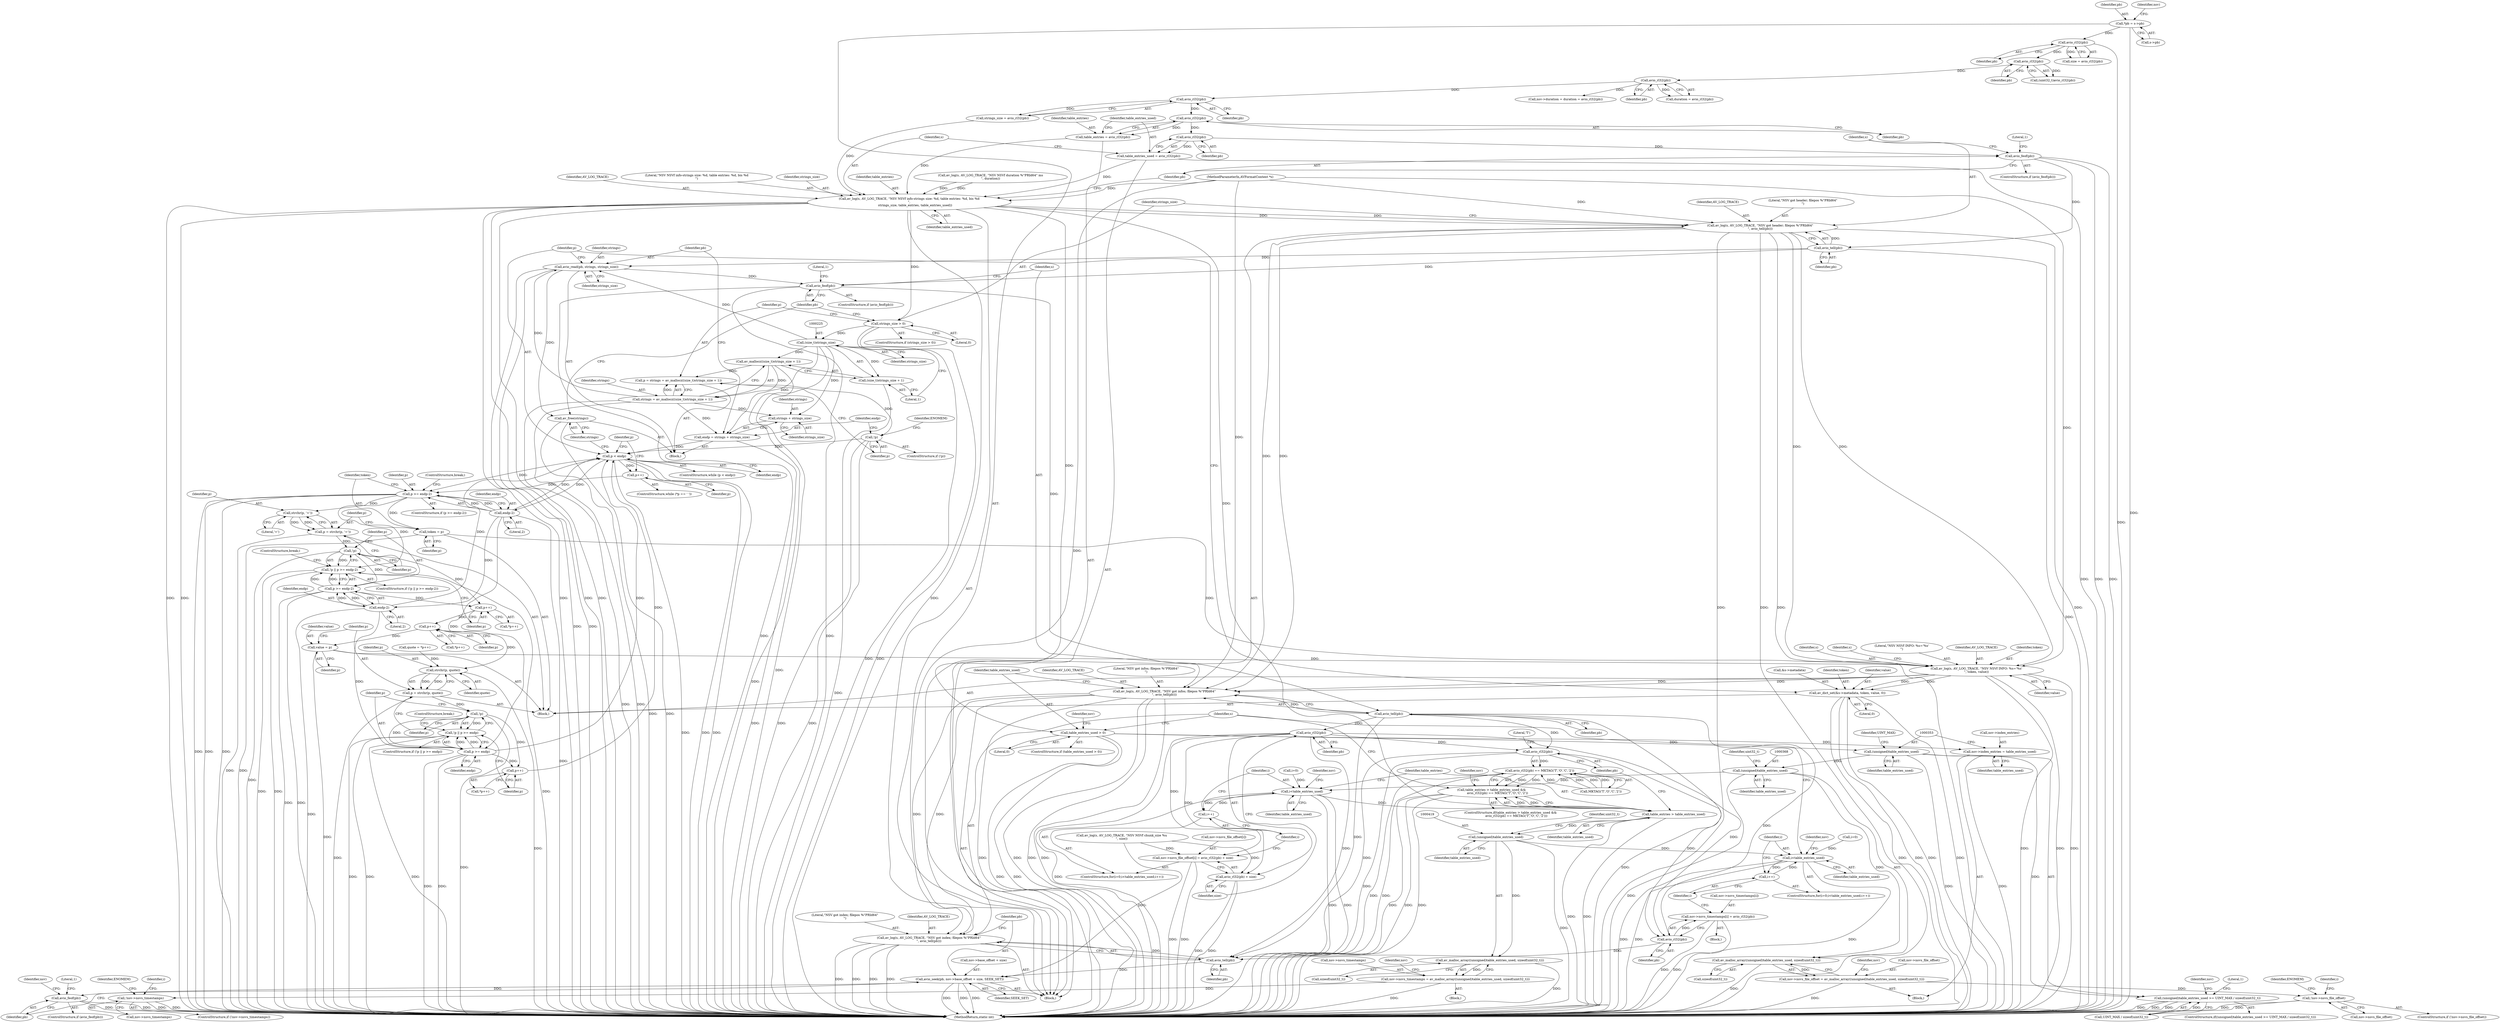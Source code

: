 digraph "1_FFmpeg_c24bcb553650b91e9eff15ef6e54ca73de2453b7@pointer" {
"1000182" [label="(Call,avio_rl32(pb))"];
"1000178" [label="(Call,avio_rl32(pb))"];
"1000169" [label="(Call,avio_rl32(pb))"];
"1000151" [label="(Call,avio_rl32(pb))"];
"1000133" [label="(Call,avio_rl32(pb))"];
"1000115" [label="(Call,*pb = s->pb)"];
"1000180" [label="(Call,table_entries = avio_rl32(pb))"];
"1000188" [label="(Call,av_log(s, AV_LOG_TRACE, \"NSV NSVf info-strings size: %d, table entries: %d, bis %d\n\",\n            strings_size, table_entries, table_entries_used))"];
"1000201" [label="(Call,av_log(s, AV_LOG_TRACE, \"NSV got header; filepos %\"PRId64\"\n\", avio_tell(pb)))"];
"1000311" [label="(Call,av_log(s, AV_LOG_TRACE, \"NSV NSVf INFO: %s='%s'\n\", token, value))"];
"1000317" [label="(Call,av_dict_set(&s->metadata, token, value, 0))"];
"1000333" [label="(Call,av_log(s, AV_LOG_TRACE, \"NSV got infos; filepos %\"PRId64\"\n\", avio_tell(pb)))"];
"1000449" [label="(Call,av_log(s, AV_LOG_TRACE, \"NSV got index; filepos %\"PRId64\"\n\", avio_tell(pb)))"];
"1000208" [label="(Call,strings_size > 0)"];
"1000224" [label="(Call,(size_t)strings_size)"];
"1000222" [label="(Call,av_mallocz((size_t)strings_size + 1))"];
"1000218" [label="(Call,p = strings = av_mallocz((size_t)strings_size + 1))"];
"1000229" [label="(Call,!p)"];
"1000244" [label="(Call,p < endp)"];
"1000253" [label="(Call,p++)"];
"1000256" [label="(Call,p >= endp-2)"];
"1000262" [label="(Call,token = p)"];
"1000267" [label="(Call,strchr(p, '='))"];
"1000265" [label="(Call,p = strchr(p, '='))"];
"1000272" [label="(Call,!p)"];
"1000271" [label="(Call,!p || p >= endp-2)"];
"1000274" [label="(Call,p >= endp-2)"];
"1000282" [label="(Call,p++)"];
"1000288" [label="(Call,p++)"];
"1000290" [label="(Call,value = p)"];
"1000295" [label="(Call,strchr(p, quote))"];
"1000293" [label="(Call,p = strchr(p, quote))"];
"1000300" [label="(Call,!p)"];
"1000299" [label="(Call,!p || p >= endp)"];
"1000302" [label="(Call,p >= endp)"];
"1000308" [label="(Call,p++)"];
"1000258" [label="(Call,endp-2)"];
"1000276" [label="(Call,endp-2)"];
"1000220" [label="(Call,strings = av_mallocz((size_t)strings_size + 1))"];
"1000234" [label="(Call,endp = strings + strings_size)"];
"1000236" [label="(Call,strings + strings_size)"];
"1000239" [label="(Call,avio_read(pb, strings, strings_size))"];
"1000325" [label="(Call,av_free(strings))"];
"1000328" [label="(Call,avio_feof(pb))"];
"1000337" [label="(Call,avio_tell(pb))"];
"1000396" [label="(Call,avio_rl32(pb))"];
"1000389" [label="(Call,nsv->nsvs_file_offset[i] = avio_rl32(pb) + size)"];
"1000395" [label="(Call,avio_rl32(pb) + size)"];
"1000405" [label="(Call,avio_rl32(pb))"];
"1000404" [label="(Call,avio_rl32(pb) == MKTAG('T','O','C','2'))"];
"1000400" [label="(Call,table_entries > table_entries_used &&\n            avio_rl32(pb) == MKTAG('T','O','C','2'))"];
"1000447" [label="(Call,avio_rl32(pb))"];
"1000441" [label="(Call,nsv->nsvs_timestamps[i] = avio_rl32(pb))"];
"1000453" [label="(Call,avio_tell(pb))"];
"1000455" [label="(Call,avio_seek(pb, nsv->base_offset + size, SEEK_SET))"];
"1000464" [label="(Call,avio_feof(pb))"];
"1000223" [label="(Call,(size_t)strings_size + 1)"];
"1000340" [label="(Call,table_entries_used > 0)"];
"1000345" [label="(Call,nsv->index_entries = table_entries_used)"];
"1000352" [label="(Call,(unsigned)table_entries_used)"];
"1000351" [label="(Call,(unsigned)table_entries_used >= UINT_MAX / sizeof(uint32_t))"];
"1000367" [label="(Call,(unsigned)table_entries_used)"];
"1000366" [label="(Call,av_malloc_array((unsigned)table_entries_used, sizeof(uint32_t)))"];
"1000362" [label="(Call,nsv->nsvs_file_offset = av_malloc_array((unsigned)table_entries_used, sizeof(uint32_t)))"];
"1000373" [label="(Call,!nsv->nsvs_file_offset)"];
"1000384" [label="(Call,i<table_entries_used)"];
"1000387" [label="(Call,i++)"];
"1000401" [label="(Call,table_entries > table_entries_used)"];
"1000418" [label="(Call,(unsigned)table_entries_used)"];
"1000417" [label="(Call,av_malloc_array((unsigned)table_entries_used, sizeof(uint32_t)))"];
"1000413" [label="(Call,nsv->nsvs_timestamps = av_malloc_array((unsigned)table_entries_used, sizeof(uint32_t)))"];
"1000424" [label="(Call,!nsv->nsvs_timestamps)"];
"1000435" [label="(Call,i<table_entries_used)"];
"1000438" [label="(Call,i++)"];
"1000186" [label="(Call,avio_rl32(pb))"];
"1000184" [label="(Call,table_entries_used = avio_rl32(pb))"];
"1000196" [label="(Call,avio_feof(pb))"];
"1000205" [label="(Call,avio_tell(pb))"];
"1000241" [label="(Identifier,strings)"];
"1000243" [label="(ControlStructure,while (p < endp))"];
"1000254" [label="(Identifier,p)"];
"1000269" [label="(Literal,'=')"];
"1000229" [label="(Call,!p)"];
"1000355" [label="(Call,UINT_MAX / sizeof(uint32_t))"];
"1000435" [label="(Call,i<table_entries_used)"];
"1000170" [label="(Identifier,pb)"];
"1000200" [label="(Literal,1)"];
"1000222" [label="(Call,av_mallocz((size_t)strings_size + 1))"];
"1000452" [label="(Literal,\"NSV got index; filepos %\"PRId64\"\n\")"];
"1000332" [label="(Literal,1)"];
"1000152" [label="(Identifier,pb)"];
"1000314" [label="(Literal,\"NSV NSVf INFO: %s='%s'\n\")"];
"1000322" [label="(Identifier,token)"];
"1000256" [label="(Call,p >= endp-2)"];
"1000347" [label="(Identifier,nsv)"];
"1000432" [label="(Call,i=0)"];
"1000266" [label="(Identifier,p)"];
"1000207" [label="(ControlStructure,if (strings_size > 0))"];
"1000262" [label="(Call,token = p)"];
"1000442" [label="(Call,nsv->nsvs_timestamps[i])"];
"1000133" [label="(Call,avio_rl32(pb))"];
"1000404" [label="(Call,avio_rl32(pb) == MKTAG('T','O','C','2'))"];
"1000283" [label="(Identifier,p)"];
"1000433" [label="(Identifier,i)"];
"1000210" [label="(Literal,0)"];
"1000171" [label="(Call,av_log(s, AV_LOG_TRACE, \"NSV NSVf duration %\"PRId64\" ms\n\", duration))"];
"1000463" [label="(ControlStructure,if (avio_feof(pb)))"];
"1000178" [label="(Call,avio_rl32(pb))"];
"1000278" [label="(Literal,2)"];
"1000413" [label="(Call,nsv->nsvs_timestamps = av_malloc_array((unsigned)table_entries_used, sizeof(uint32_t)))"];
"1000246" [label="(Identifier,endp)"];
"1000289" [label="(Identifier,p)"];
"1000149" [label="(Call,(uint32_t)avio_rl32(pb))"];
"1000188" [label="(Call,av_log(s, AV_LOG_TRACE, \"NSV NSVf info-strings size: %d, table entries: %d, bis %d\n\",\n            strings_size, table_entries, table_entries_used))"];
"1000455" [label="(Call,avio_seek(pb, nsv->base_offset + size, SEEK_SET))"];
"1000370" [label="(Call,sizeof(uint32_t))"];
"1000305" [label="(ControlStructure,break;)"];
"1000134" [label="(Identifier,pb)"];
"1000228" [label="(ControlStructure,if (!p))"];
"1000337" [label="(Call,avio_tell(pb))"];
"1000309" [label="(Identifier,p)"];
"1000234" [label="(Call,endp = strings + strings_size)"];
"1000259" [label="(Identifier,endp)"];
"1000422" [label="(Identifier,uint32_t)"];
"1000317" [label="(Call,av_dict_set(&s->metadata, token, value, 0))"];
"1000356" [label="(Identifier,UINT_MAX)"];
"1000333" [label="(Call,av_log(s, AV_LOG_TRACE, \"NSV got infos; filepos %\"PRId64\"\n\", avio_tell(pb)))"];
"1000257" [label="(Identifier,p)"];
"1000371" [label="(Identifier,uint32_t)"];
"1000424" [label="(Call,!nsv->nsvs_timestamps)"];
"1000271" [label="(Call,!p || p >= endp-2)"];
"1000316" [label="(Identifier,value)"];
"1000311" [label="(Call,av_log(s, AV_LOG_TRACE, \"NSV NSVf INFO: %s='%s'\n\", token, value))"];
"1000381" [label="(Call,i=0)"];
"1000343" [label="(Block,)"];
"1000292" [label="(Identifier,p)"];
"1000219" [label="(Identifier,p)"];
"1000275" [label="(Identifier,p)"];
"1000328" [label="(Call,avio_feof(pb))"];
"1000176" [label="(Call,strings_size = avio_rl32(pb))"];
"1000323" [label="(Identifier,value)"];
"1000242" [label="(Identifier,strings_size)"];
"1000230" [label="(Identifier,p)"];
"1000465" [label="(Identifier,pb)"];
"1000450" [label="(Identifier,s)"];
"1000195" [label="(ControlStructure,if (avio_feof(pb)))"];
"1000116" [label="(Identifier,pb)"];
"1000245" [label="(Identifier,p)"];
"1000403" [label="(Identifier,table_entries_used)"];
"1000179" [label="(Identifier,pb)"];
"1000227" [label="(Literal,1)"];
"1000329" [label="(Identifier,pb)"];
"1000180" [label="(Call,table_entries = avio_rl32(pb))"];
"1000303" [label="(Identifier,p)"];
"1000325" [label="(Call,av_free(strings))"];
"1000128" [label="(Identifier,nsv)"];
"1000107" [label="(Block,)"];
"1000205" [label="(Call,avio_tell(pb))"];
"1000451" [label="(Identifier,AV_LOG_TRACE)"];
"1000398" [label="(Identifier,size)"];
"1000407" [label="(Call,MKTAG('T','O','C','2'))"];
"1000313" [label="(Identifier,AV_LOG_TRACE)"];
"1000203" [label="(Identifier,AV_LOG_TRACE)"];
"1000335" [label="(Identifier,AV_LOG_TRACE)"];
"1000226" [label="(Identifier,strings_size)"];
"1000287" [label="(Call,*p++)"];
"1000352" [label="(Call,(unsigned)table_entries_used)"];
"1000244" [label="(Call,p < endp)"];
"1000131" [label="(Call,size = avio_rl32(pb))"];
"1000476" [label="(MethodReturn,static int)"];
"1000264" [label="(Identifier,p)"];
"1000190" [label="(Identifier,AV_LOG_TRACE)"];
"1000440" [label="(Block,)"];
"1000462" [label="(Identifier,SEEK_SET)"];
"1000334" [label="(Identifier,s)"];
"1000261" [label="(ControlStructure,break;)"];
"1000406" [label="(Identifier,pb)"];
"1000202" [label="(Identifier,s)"];
"1000304" [label="(Identifier,endp)"];
"1000302" [label="(Call,p >= endp)"];
"1000438" [label="(Call,i++)"];
"1000308" [label="(Call,p++)"];
"1000430" [label="(Identifier,ENOMEM)"];
"1000285" [label="(Call,quote = *p++)"];
"1000247" [label="(Block,)"];
"1000184" [label="(Call,table_entries_used = avio_rl32(pb))"];
"1000291" [label="(Identifier,value)"];
"1000238" [label="(Identifier,strings_size)"];
"1000367" [label="(Call,(unsigned)table_entries_used)"];
"1000277" [label="(Identifier,endp)"];
"1000117" [label="(Call,s->pb)"];
"1000268" [label="(Identifier,p)"];
"1000191" [label="(Literal,\"NSV NSVf info-strings size: %d, table entries: %d, bis %d\n\")"];
"1000106" [label="(MethodParameterIn,AVFormatContext *s)"];
"1000301" [label="(Identifier,p)"];
"1000389" [label="(Call,nsv->nsvs_file_offset[i] = avio_rl32(pb) + size)"];
"1000260" [label="(Literal,2)"];
"1000273" [label="(Identifier,p)"];
"1000397" [label="(Identifier,pb)"];
"1000441" [label="(Call,nsv->nsvs_timestamps[i] = avio_rl32(pb))"];
"1000345" [label="(Call,nsv->index_entries = table_entries_used)"];
"1000288" [label="(Call,p++)"];
"1000392" [label="(Identifier,nsv)"];
"1000380" [label="(ControlStructure,for(i=0;i<table_entries_used;i++))"];
"1000183" [label="(Identifier,pb)"];
"1000395" [label="(Call,avio_rl32(pb) + size)"];
"1000251" [label="(Identifier,p)"];
"1000307" [label="(Call,*p++)"];
"1000318" [label="(Call,&s->metadata)"];
"1000414" [label="(Call,nsv->nsvs_timestamps)"];
"1000324" [label="(Literal,0)"];
"1000270" [label="(ControlStructure,if (!p || p >= endp-2))"];
"1000233" [label="(Identifier,ENOMEM)"];
"1000192" [label="(Identifier,strings_size)"];
"1000375" [label="(Identifier,nsv)"];
"1000457" [label="(Call,nsv->base_offset + size)"];
"1000363" [label="(Call,nsv->nsvs_file_offset)"];
"1000444" [label="(Identifier,nsv)"];
"1000456" [label="(Identifier,pb)"];
"1000385" [label="(Identifier,i)"];
"1000426" [label="(Identifier,nsv)"];
"1000208" [label="(Call,strings_size > 0)"];
"1000364" [label="(Identifier,nsv)"];
"1000418" [label="(Call,(unsigned)table_entries_used)"];
"1000186" [label="(Call,avio_rl32(pb))"];
"1000315" [label="(Identifier,token)"];
"1000193" [label="(Identifier,table_entries)"];
"1000400" [label="(Call,table_entries > table_entries_used &&\n            avio_rl32(pb) == MKTAG('T','O','C','2'))"];
"1000362" [label="(Call,nsv->nsvs_file_offset = av_malloc_array((unsigned)table_entries_used, sizeof(uint32_t)))"];
"1000379" [label="(Identifier,ENOMEM)"];
"1000366" [label="(Call,av_malloc_array((unsigned)table_entries_used, sizeof(uint32_t)))"];
"1000326" [label="(Identifier,strings)"];
"1000267" [label="(Call,strchr(p, '='))"];
"1000453" [label="(Call,avio_tell(pb))"];
"1000454" [label="(Identifier,pb)"];
"1000339" [label="(ControlStructure,if (table_entries_used > 0))"];
"1000167" [label="(Call,duration = avio_rl32(pb))"];
"1000153" [label="(Call,av_log(s, AV_LOG_TRACE, \"NSV NSVf chunk_size %u\n\", size))"];
"1000295" [label="(Call,strchr(p, quote))"];
"1000185" [label="(Identifier,table_entries_used)"];
"1000351" [label="(Call,(unsigned)table_entries_used >= UINT_MAX / sizeof(uint32_t))"];
"1000265" [label="(Call,p = strchr(p, '='))"];
"1000417" [label="(Call,av_malloc_array((unsigned)table_entries_used, sizeof(uint32_t)))"];
"1000412" [label="(Block,)"];
"1000420" [label="(Identifier,table_entries_used)"];
"1000423" [label="(ControlStructure,if (!nsv->nsvs_timestamps))"];
"1000341" [label="(Identifier,table_entries_used)"];
"1000204" [label="(Literal,\"NSV got header; filepos %\"PRId64\"\n\")"];
"1000220" [label="(Call,strings = av_mallocz((size_t)strings_size + 1))"];
"1000350" [label="(ControlStructure,if((unsigned)table_entries_used >= UINT_MAX / sizeof(uint32_t)))"];
"1000201" [label="(Call,av_log(s, AV_LOG_TRACE, \"NSV got header; filepos %\"PRId64\"\n\", avio_tell(pb)))"];
"1000384" [label="(Call,i<table_entries_used)"];
"1000239" [label="(Call,avio_read(pb, strings, strings_size))"];
"1000431" [label="(ControlStructure,for(i=0;i<table_entries_used;i++))"];
"1000382" [label="(Identifier,i)"];
"1000189" [label="(Identifier,s)"];
"1000399" [label="(ControlStructure,if(table_entries > table_entries_used &&\n            avio_rl32(pb) == MKTAG('T','O','C','2')))"];
"1000390" [label="(Call,nsv->nsvs_file_offset[i])"];
"1000297" [label="(Identifier,quote)"];
"1000182" [label="(Call,avio_rl32(pb))"];
"1000272" [label="(Call,!p)"];
"1000298" [label="(ControlStructure,if (!p || p >= endp))"];
"1000258" [label="(Call,endp-2)"];
"1000290" [label="(Call,value = p)"];
"1000349" [label="(Identifier,table_entries_used)"];
"1000300" [label="(Call,!p)"];
"1000346" [label="(Call,nsv->index_entries)"];
"1000197" [label="(Identifier,pb)"];
"1000281" [label="(Call,*p++)"];
"1000276" [label="(Call,endp-2)"];
"1000401" [label="(Call,table_entries > table_entries_used)"];
"1000299" [label="(Call,!p || p >= endp)"];
"1000223" [label="(Call,(size_t)strings_size + 1)"];
"1000373" [label="(Call,!nsv->nsvs_file_offset)"];
"1000237" [label="(Identifier,strings)"];
"1000169" [label="(Call,avio_rl32(pb))"];
"1000296" [label="(Identifier,p)"];
"1000235" [label="(Identifier,endp)"];
"1000436" [label="(Identifier,i)"];
"1000263" [label="(Identifier,token)"];
"1000388" [label="(Identifier,i)"];
"1000194" [label="(Identifier,table_entries_used)"];
"1000274" [label="(Call,p >= endp-2)"];
"1000218" [label="(Call,p = strings = av_mallocz((size_t)strings_size + 1))"];
"1000415" [label="(Identifier,nsv)"];
"1000293" [label="(Call,p = strchr(p, quote))"];
"1000437" [label="(Identifier,table_entries_used)"];
"1000448" [label="(Identifier,pb)"];
"1000327" [label="(ControlStructure,if (avio_feof(pb)))"];
"1000206" [label="(Identifier,pb)"];
"1000187" [label="(Identifier,pb)"];
"1000387" [label="(Call,i++)"];
"1000248" [label="(ControlStructure,while (*p == ' '))"];
"1000336" [label="(Literal,\"NSV got infos; filepos %\"PRId64\"\n\")"];
"1000464" [label="(Call,avio_feof(pb))"];
"1000471" [label="(Identifier,nsv)"];
"1000386" [label="(Identifier,table_entries_used)"];
"1000361" [label="(Literal,1)"];
"1000279" [label="(ControlStructure,break;)"];
"1000408" [label="(Literal,'T')"];
"1000224" [label="(Call,(size_t)strings_size)"];
"1000221" [label="(Identifier,strings)"];
"1000294" [label="(Identifier,p)"];
"1000209" [label="(Identifier,strings_size)"];
"1000338" [label="(Identifier,pb)"];
"1000447" [label="(Call,avio_rl32(pb))"];
"1000151" [label="(Call,avio_rl32(pb))"];
"1000468" [label="(Literal,1)"];
"1000342" [label="(Literal,0)"];
"1000181" [label="(Identifier,table_entries)"];
"1000354" [label="(Identifier,table_entries_used)"];
"1000369" [label="(Identifier,table_entries_used)"];
"1000425" [label="(Call,nsv->nsvs_timestamps)"];
"1000253" [label="(Call,p++)"];
"1000372" [label="(ControlStructure,if (!nsv->nsvs_file_offset))"];
"1000374" [label="(Call,nsv->nsvs_file_offset)"];
"1000236" [label="(Call,strings + strings_size)"];
"1000115" [label="(Call,*pb = s->pb)"];
"1000240" [label="(Identifier,pb)"];
"1000396" [label="(Call,avio_rl32(pb))"];
"1000312" [label="(Identifier,s)"];
"1000449" [label="(Call,av_log(s, AV_LOG_TRACE, \"NSV got index; filepos %\"PRId64\"\n\", avio_tell(pb)))"];
"1000340" [label="(Call,table_entries_used > 0)"];
"1000402" [label="(Identifier,table_entries)"];
"1000282" [label="(Call,p++)"];
"1000439" [label="(Identifier,i)"];
"1000196" [label="(Call,avio_feof(pb))"];
"1000421" [label="(Call,sizeof(uint32_t))"];
"1000405" [label="(Call,avio_rl32(pb))"];
"1000320" [label="(Identifier,s)"];
"1000255" [label="(ControlStructure,if (p >= endp-2))"];
"1000211" [label="(Block,)"];
"1000163" [label="(Call,nsv->duration = duration = avio_rl32(pb))"];
"1000182" -> "1000180"  [label="AST: "];
"1000182" -> "1000183"  [label="CFG: "];
"1000183" -> "1000182"  [label="AST: "];
"1000180" -> "1000182"  [label="CFG: "];
"1000182" -> "1000180"  [label="DDG: "];
"1000178" -> "1000182"  [label="DDG: "];
"1000182" -> "1000186"  [label="DDG: "];
"1000178" -> "1000176"  [label="AST: "];
"1000178" -> "1000179"  [label="CFG: "];
"1000179" -> "1000178"  [label="AST: "];
"1000176" -> "1000178"  [label="CFG: "];
"1000178" -> "1000176"  [label="DDG: "];
"1000169" -> "1000178"  [label="DDG: "];
"1000169" -> "1000167"  [label="AST: "];
"1000169" -> "1000170"  [label="CFG: "];
"1000170" -> "1000169"  [label="AST: "];
"1000167" -> "1000169"  [label="CFG: "];
"1000169" -> "1000163"  [label="DDG: "];
"1000169" -> "1000167"  [label="DDG: "];
"1000151" -> "1000169"  [label="DDG: "];
"1000151" -> "1000149"  [label="AST: "];
"1000151" -> "1000152"  [label="CFG: "];
"1000152" -> "1000151"  [label="AST: "];
"1000149" -> "1000151"  [label="CFG: "];
"1000151" -> "1000149"  [label="DDG: "];
"1000133" -> "1000151"  [label="DDG: "];
"1000133" -> "1000131"  [label="AST: "];
"1000133" -> "1000134"  [label="CFG: "];
"1000134" -> "1000133"  [label="AST: "];
"1000131" -> "1000133"  [label="CFG: "];
"1000133" -> "1000476"  [label="DDG: "];
"1000133" -> "1000131"  [label="DDG: "];
"1000115" -> "1000133"  [label="DDG: "];
"1000115" -> "1000107"  [label="AST: "];
"1000115" -> "1000117"  [label="CFG: "];
"1000116" -> "1000115"  [label="AST: "];
"1000117" -> "1000115"  [label="AST: "];
"1000128" -> "1000115"  [label="CFG: "];
"1000115" -> "1000476"  [label="DDG: "];
"1000180" -> "1000107"  [label="AST: "];
"1000181" -> "1000180"  [label="AST: "];
"1000185" -> "1000180"  [label="CFG: "];
"1000180" -> "1000188"  [label="DDG: "];
"1000188" -> "1000107"  [label="AST: "];
"1000188" -> "1000194"  [label="CFG: "];
"1000189" -> "1000188"  [label="AST: "];
"1000190" -> "1000188"  [label="AST: "];
"1000191" -> "1000188"  [label="AST: "];
"1000192" -> "1000188"  [label="AST: "];
"1000193" -> "1000188"  [label="AST: "];
"1000194" -> "1000188"  [label="AST: "];
"1000197" -> "1000188"  [label="CFG: "];
"1000188" -> "1000476"  [label="DDG: "];
"1000188" -> "1000476"  [label="DDG: "];
"1000188" -> "1000476"  [label="DDG: "];
"1000188" -> "1000476"  [label="DDG: "];
"1000188" -> "1000476"  [label="DDG: "];
"1000188" -> "1000476"  [label="DDG: "];
"1000171" -> "1000188"  [label="DDG: "];
"1000171" -> "1000188"  [label="DDG: "];
"1000106" -> "1000188"  [label="DDG: "];
"1000176" -> "1000188"  [label="DDG: "];
"1000184" -> "1000188"  [label="DDG: "];
"1000188" -> "1000201"  [label="DDG: "];
"1000188" -> "1000201"  [label="DDG: "];
"1000188" -> "1000208"  [label="DDG: "];
"1000188" -> "1000340"  [label="DDG: "];
"1000188" -> "1000401"  [label="DDG: "];
"1000201" -> "1000107"  [label="AST: "];
"1000201" -> "1000205"  [label="CFG: "];
"1000202" -> "1000201"  [label="AST: "];
"1000203" -> "1000201"  [label="AST: "];
"1000204" -> "1000201"  [label="AST: "];
"1000205" -> "1000201"  [label="AST: "];
"1000209" -> "1000201"  [label="CFG: "];
"1000201" -> "1000476"  [label="DDG: "];
"1000201" -> "1000476"  [label="DDG: "];
"1000201" -> "1000476"  [label="DDG: "];
"1000201" -> "1000476"  [label="DDG: "];
"1000106" -> "1000201"  [label="DDG: "];
"1000205" -> "1000201"  [label="DDG: "];
"1000201" -> "1000311"  [label="DDG: "];
"1000201" -> "1000311"  [label="DDG: "];
"1000201" -> "1000333"  [label="DDG: "];
"1000201" -> "1000333"  [label="DDG: "];
"1000311" -> "1000247"  [label="AST: "];
"1000311" -> "1000316"  [label="CFG: "];
"1000312" -> "1000311"  [label="AST: "];
"1000313" -> "1000311"  [label="AST: "];
"1000314" -> "1000311"  [label="AST: "];
"1000315" -> "1000311"  [label="AST: "];
"1000316" -> "1000311"  [label="AST: "];
"1000320" -> "1000311"  [label="CFG: "];
"1000311" -> "1000476"  [label="DDG: "];
"1000311" -> "1000476"  [label="DDG: "];
"1000311" -> "1000476"  [label="DDG: "];
"1000106" -> "1000311"  [label="DDG: "];
"1000262" -> "1000311"  [label="DDG: "];
"1000290" -> "1000311"  [label="DDG: "];
"1000311" -> "1000317"  [label="DDG: "];
"1000311" -> "1000317"  [label="DDG: "];
"1000311" -> "1000333"  [label="DDG: "];
"1000311" -> "1000333"  [label="DDG: "];
"1000317" -> "1000247"  [label="AST: "];
"1000317" -> "1000324"  [label="CFG: "];
"1000318" -> "1000317"  [label="AST: "];
"1000322" -> "1000317"  [label="AST: "];
"1000323" -> "1000317"  [label="AST: "];
"1000324" -> "1000317"  [label="AST: "];
"1000245" -> "1000317"  [label="CFG: "];
"1000317" -> "1000476"  [label="DDG: "];
"1000317" -> "1000476"  [label="DDG: "];
"1000317" -> "1000476"  [label="DDG: "];
"1000317" -> "1000476"  [label="DDG: "];
"1000333" -> "1000107"  [label="AST: "];
"1000333" -> "1000337"  [label="CFG: "];
"1000334" -> "1000333"  [label="AST: "];
"1000335" -> "1000333"  [label="AST: "];
"1000336" -> "1000333"  [label="AST: "];
"1000337" -> "1000333"  [label="AST: "];
"1000341" -> "1000333"  [label="CFG: "];
"1000333" -> "1000476"  [label="DDG: "];
"1000333" -> "1000476"  [label="DDG: "];
"1000333" -> "1000476"  [label="DDG: "];
"1000333" -> "1000476"  [label="DDG: "];
"1000106" -> "1000333"  [label="DDG: "];
"1000337" -> "1000333"  [label="DDG: "];
"1000333" -> "1000449"  [label="DDG: "];
"1000333" -> "1000449"  [label="DDG: "];
"1000449" -> "1000107"  [label="AST: "];
"1000449" -> "1000453"  [label="CFG: "];
"1000450" -> "1000449"  [label="AST: "];
"1000451" -> "1000449"  [label="AST: "];
"1000452" -> "1000449"  [label="AST: "];
"1000453" -> "1000449"  [label="AST: "];
"1000456" -> "1000449"  [label="CFG: "];
"1000449" -> "1000476"  [label="DDG: "];
"1000449" -> "1000476"  [label="DDG: "];
"1000449" -> "1000476"  [label="DDG: "];
"1000449" -> "1000476"  [label="DDG: "];
"1000106" -> "1000449"  [label="DDG: "];
"1000453" -> "1000449"  [label="DDG: "];
"1000208" -> "1000207"  [label="AST: "];
"1000208" -> "1000210"  [label="CFG: "];
"1000209" -> "1000208"  [label="AST: "];
"1000210" -> "1000208"  [label="AST: "];
"1000219" -> "1000208"  [label="CFG: "];
"1000329" -> "1000208"  [label="CFG: "];
"1000208" -> "1000476"  [label="DDG: "];
"1000208" -> "1000476"  [label="DDG: "];
"1000208" -> "1000224"  [label="DDG: "];
"1000224" -> "1000223"  [label="AST: "];
"1000224" -> "1000226"  [label="CFG: "];
"1000225" -> "1000224"  [label="AST: "];
"1000226" -> "1000224"  [label="AST: "];
"1000227" -> "1000224"  [label="CFG: "];
"1000224" -> "1000476"  [label="DDG: "];
"1000224" -> "1000222"  [label="DDG: "];
"1000224" -> "1000223"  [label="DDG: "];
"1000224" -> "1000234"  [label="DDG: "];
"1000224" -> "1000236"  [label="DDG: "];
"1000224" -> "1000239"  [label="DDG: "];
"1000222" -> "1000220"  [label="AST: "];
"1000222" -> "1000223"  [label="CFG: "];
"1000223" -> "1000222"  [label="AST: "];
"1000220" -> "1000222"  [label="CFG: "];
"1000222" -> "1000476"  [label="DDG: "];
"1000222" -> "1000218"  [label="DDG: "];
"1000222" -> "1000220"  [label="DDG: "];
"1000218" -> "1000211"  [label="AST: "];
"1000218" -> "1000220"  [label="CFG: "];
"1000219" -> "1000218"  [label="AST: "];
"1000220" -> "1000218"  [label="AST: "];
"1000230" -> "1000218"  [label="CFG: "];
"1000220" -> "1000218"  [label="DDG: "];
"1000218" -> "1000229"  [label="DDG: "];
"1000229" -> "1000228"  [label="AST: "];
"1000229" -> "1000230"  [label="CFG: "];
"1000230" -> "1000229"  [label="AST: "];
"1000233" -> "1000229"  [label="CFG: "];
"1000235" -> "1000229"  [label="CFG: "];
"1000229" -> "1000476"  [label="DDG: "];
"1000229" -> "1000476"  [label="DDG: "];
"1000229" -> "1000244"  [label="DDG: "];
"1000244" -> "1000243"  [label="AST: "];
"1000244" -> "1000246"  [label="CFG: "];
"1000245" -> "1000244"  [label="AST: "];
"1000246" -> "1000244"  [label="AST: "];
"1000251" -> "1000244"  [label="CFG: "];
"1000326" -> "1000244"  [label="CFG: "];
"1000244" -> "1000476"  [label="DDG: "];
"1000244" -> "1000476"  [label="DDG: "];
"1000244" -> "1000476"  [label="DDG: "];
"1000308" -> "1000244"  [label="DDG: "];
"1000258" -> "1000244"  [label="DDG: "];
"1000276" -> "1000244"  [label="DDG: "];
"1000234" -> "1000244"  [label="DDG: "];
"1000302" -> "1000244"  [label="DDG: "];
"1000244" -> "1000253"  [label="DDG: "];
"1000244" -> "1000256"  [label="DDG: "];
"1000244" -> "1000258"  [label="DDG: "];
"1000253" -> "1000248"  [label="AST: "];
"1000253" -> "1000254"  [label="CFG: "];
"1000254" -> "1000253"  [label="AST: "];
"1000251" -> "1000253"  [label="CFG: "];
"1000253" -> "1000256"  [label="DDG: "];
"1000256" -> "1000255"  [label="AST: "];
"1000256" -> "1000258"  [label="CFG: "];
"1000257" -> "1000256"  [label="AST: "];
"1000258" -> "1000256"  [label="AST: "];
"1000261" -> "1000256"  [label="CFG: "];
"1000263" -> "1000256"  [label="CFG: "];
"1000256" -> "1000476"  [label="DDG: "];
"1000256" -> "1000476"  [label="DDG: "];
"1000256" -> "1000476"  [label="DDG: "];
"1000258" -> "1000256"  [label="DDG: "];
"1000258" -> "1000256"  [label="DDG: "];
"1000256" -> "1000262"  [label="DDG: "];
"1000256" -> "1000267"  [label="DDG: "];
"1000256" -> "1000271"  [label="DDG: "];
"1000262" -> "1000247"  [label="AST: "];
"1000262" -> "1000264"  [label="CFG: "];
"1000263" -> "1000262"  [label="AST: "];
"1000264" -> "1000262"  [label="AST: "];
"1000266" -> "1000262"  [label="CFG: "];
"1000262" -> "1000476"  [label="DDG: "];
"1000267" -> "1000265"  [label="AST: "];
"1000267" -> "1000269"  [label="CFG: "];
"1000268" -> "1000267"  [label="AST: "];
"1000269" -> "1000267"  [label="AST: "];
"1000265" -> "1000267"  [label="CFG: "];
"1000267" -> "1000265"  [label="DDG: "];
"1000267" -> "1000265"  [label="DDG: "];
"1000265" -> "1000247"  [label="AST: "];
"1000266" -> "1000265"  [label="AST: "];
"1000273" -> "1000265"  [label="CFG: "];
"1000265" -> "1000476"  [label="DDG: "];
"1000265" -> "1000272"  [label="DDG: "];
"1000272" -> "1000271"  [label="AST: "];
"1000272" -> "1000273"  [label="CFG: "];
"1000273" -> "1000272"  [label="AST: "];
"1000275" -> "1000272"  [label="CFG: "];
"1000271" -> "1000272"  [label="CFG: "];
"1000272" -> "1000476"  [label="DDG: "];
"1000272" -> "1000271"  [label="DDG: "];
"1000272" -> "1000274"  [label="DDG: "];
"1000272" -> "1000282"  [label="DDG: "];
"1000271" -> "1000270"  [label="AST: "];
"1000271" -> "1000274"  [label="CFG: "];
"1000274" -> "1000271"  [label="AST: "];
"1000279" -> "1000271"  [label="CFG: "];
"1000283" -> "1000271"  [label="CFG: "];
"1000271" -> "1000476"  [label="DDG: "];
"1000271" -> "1000476"  [label="DDG: "];
"1000271" -> "1000476"  [label="DDG: "];
"1000274" -> "1000271"  [label="DDG: "];
"1000274" -> "1000271"  [label="DDG: "];
"1000274" -> "1000276"  [label="CFG: "];
"1000275" -> "1000274"  [label="AST: "];
"1000276" -> "1000274"  [label="AST: "];
"1000274" -> "1000476"  [label="DDG: "];
"1000274" -> "1000476"  [label="DDG: "];
"1000276" -> "1000274"  [label="DDG: "];
"1000276" -> "1000274"  [label="DDG: "];
"1000274" -> "1000282"  [label="DDG: "];
"1000282" -> "1000281"  [label="AST: "];
"1000282" -> "1000283"  [label="CFG: "];
"1000283" -> "1000282"  [label="AST: "];
"1000281" -> "1000282"  [label="CFG: "];
"1000282" -> "1000288"  [label="DDG: "];
"1000288" -> "1000287"  [label="AST: "];
"1000288" -> "1000289"  [label="CFG: "];
"1000289" -> "1000288"  [label="AST: "];
"1000287" -> "1000288"  [label="CFG: "];
"1000288" -> "1000290"  [label="DDG: "];
"1000288" -> "1000295"  [label="DDG: "];
"1000290" -> "1000247"  [label="AST: "];
"1000290" -> "1000292"  [label="CFG: "];
"1000291" -> "1000290"  [label="AST: "];
"1000292" -> "1000290"  [label="AST: "];
"1000294" -> "1000290"  [label="CFG: "];
"1000290" -> "1000476"  [label="DDG: "];
"1000295" -> "1000293"  [label="AST: "];
"1000295" -> "1000297"  [label="CFG: "];
"1000296" -> "1000295"  [label="AST: "];
"1000297" -> "1000295"  [label="AST: "];
"1000293" -> "1000295"  [label="CFG: "];
"1000295" -> "1000476"  [label="DDG: "];
"1000295" -> "1000293"  [label="DDG: "];
"1000295" -> "1000293"  [label="DDG: "];
"1000285" -> "1000295"  [label="DDG: "];
"1000293" -> "1000247"  [label="AST: "];
"1000294" -> "1000293"  [label="AST: "];
"1000301" -> "1000293"  [label="CFG: "];
"1000293" -> "1000476"  [label="DDG: "];
"1000293" -> "1000300"  [label="DDG: "];
"1000300" -> "1000299"  [label="AST: "];
"1000300" -> "1000301"  [label="CFG: "];
"1000301" -> "1000300"  [label="AST: "];
"1000303" -> "1000300"  [label="CFG: "];
"1000299" -> "1000300"  [label="CFG: "];
"1000300" -> "1000476"  [label="DDG: "];
"1000300" -> "1000299"  [label="DDG: "];
"1000300" -> "1000302"  [label="DDG: "];
"1000300" -> "1000308"  [label="DDG: "];
"1000299" -> "1000298"  [label="AST: "];
"1000299" -> "1000302"  [label="CFG: "];
"1000302" -> "1000299"  [label="AST: "];
"1000305" -> "1000299"  [label="CFG: "];
"1000309" -> "1000299"  [label="CFG: "];
"1000299" -> "1000476"  [label="DDG: "];
"1000299" -> "1000476"  [label="DDG: "];
"1000299" -> "1000476"  [label="DDG: "];
"1000302" -> "1000299"  [label="DDG: "];
"1000302" -> "1000299"  [label="DDG: "];
"1000302" -> "1000304"  [label="CFG: "];
"1000303" -> "1000302"  [label="AST: "];
"1000304" -> "1000302"  [label="AST: "];
"1000302" -> "1000476"  [label="DDG: "];
"1000302" -> "1000476"  [label="DDG: "];
"1000258" -> "1000302"  [label="DDG: "];
"1000276" -> "1000302"  [label="DDG: "];
"1000302" -> "1000308"  [label="DDG: "];
"1000308" -> "1000307"  [label="AST: "];
"1000308" -> "1000309"  [label="CFG: "];
"1000309" -> "1000308"  [label="AST: "];
"1000307" -> "1000308"  [label="CFG: "];
"1000258" -> "1000260"  [label="CFG: "];
"1000259" -> "1000258"  [label="AST: "];
"1000260" -> "1000258"  [label="AST: "];
"1000258" -> "1000476"  [label="DDG: "];
"1000258" -> "1000276"  [label="DDG: "];
"1000276" -> "1000278"  [label="CFG: "];
"1000277" -> "1000276"  [label="AST: "];
"1000278" -> "1000276"  [label="AST: "];
"1000276" -> "1000476"  [label="DDG: "];
"1000221" -> "1000220"  [label="AST: "];
"1000220" -> "1000476"  [label="DDG: "];
"1000220" -> "1000476"  [label="DDG: "];
"1000220" -> "1000234"  [label="DDG: "];
"1000220" -> "1000236"  [label="DDG: "];
"1000220" -> "1000239"  [label="DDG: "];
"1000234" -> "1000211"  [label="AST: "];
"1000234" -> "1000236"  [label="CFG: "];
"1000235" -> "1000234"  [label="AST: "];
"1000236" -> "1000234"  [label="AST: "];
"1000240" -> "1000234"  [label="CFG: "];
"1000234" -> "1000476"  [label="DDG: "];
"1000236" -> "1000238"  [label="CFG: "];
"1000237" -> "1000236"  [label="AST: "];
"1000238" -> "1000236"  [label="AST: "];
"1000239" -> "1000211"  [label="AST: "];
"1000239" -> "1000242"  [label="CFG: "];
"1000240" -> "1000239"  [label="AST: "];
"1000241" -> "1000239"  [label="AST: "];
"1000242" -> "1000239"  [label="AST: "];
"1000245" -> "1000239"  [label="CFG: "];
"1000239" -> "1000476"  [label="DDG: "];
"1000239" -> "1000476"  [label="DDG: "];
"1000205" -> "1000239"  [label="DDG: "];
"1000239" -> "1000325"  [label="DDG: "];
"1000239" -> "1000328"  [label="DDG: "];
"1000325" -> "1000211"  [label="AST: "];
"1000325" -> "1000326"  [label="CFG: "];
"1000326" -> "1000325"  [label="AST: "];
"1000329" -> "1000325"  [label="CFG: "];
"1000325" -> "1000476"  [label="DDG: "];
"1000325" -> "1000476"  [label="DDG: "];
"1000328" -> "1000327"  [label="AST: "];
"1000328" -> "1000329"  [label="CFG: "];
"1000329" -> "1000328"  [label="AST: "];
"1000332" -> "1000328"  [label="CFG: "];
"1000334" -> "1000328"  [label="CFG: "];
"1000328" -> "1000476"  [label="DDG: "];
"1000328" -> "1000476"  [label="DDG: "];
"1000205" -> "1000328"  [label="DDG: "];
"1000328" -> "1000337"  [label="DDG: "];
"1000337" -> "1000338"  [label="CFG: "];
"1000338" -> "1000337"  [label="AST: "];
"1000337" -> "1000476"  [label="DDG: "];
"1000337" -> "1000396"  [label="DDG: "];
"1000337" -> "1000405"  [label="DDG: "];
"1000337" -> "1000447"  [label="DDG: "];
"1000337" -> "1000453"  [label="DDG: "];
"1000396" -> "1000395"  [label="AST: "];
"1000396" -> "1000397"  [label="CFG: "];
"1000397" -> "1000396"  [label="AST: "];
"1000398" -> "1000396"  [label="CFG: "];
"1000396" -> "1000476"  [label="DDG: "];
"1000396" -> "1000389"  [label="DDG: "];
"1000396" -> "1000395"  [label="DDG: "];
"1000396" -> "1000405"  [label="DDG: "];
"1000396" -> "1000447"  [label="DDG: "];
"1000396" -> "1000453"  [label="DDG: "];
"1000389" -> "1000380"  [label="AST: "];
"1000389" -> "1000395"  [label="CFG: "];
"1000390" -> "1000389"  [label="AST: "];
"1000395" -> "1000389"  [label="AST: "];
"1000388" -> "1000389"  [label="CFG: "];
"1000389" -> "1000476"  [label="DDG: "];
"1000389" -> "1000476"  [label="DDG: "];
"1000153" -> "1000389"  [label="DDG: "];
"1000395" -> "1000398"  [label="CFG: "];
"1000398" -> "1000395"  [label="AST: "];
"1000395" -> "1000476"  [label="DDG: "];
"1000395" -> "1000476"  [label="DDG: "];
"1000153" -> "1000395"  [label="DDG: "];
"1000405" -> "1000404"  [label="AST: "];
"1000405" -> "1000406"  [label="CFG: "];
"1000406" -> "1000405"  [label="AST: "];
"1000408" -> "1000405"  [label="CFG: "];
"1000405" -> "1000476"  [label="DDG: "];
"1000405" -> "1000404"  [label="DDG: "];
"1000405" -> "1000447"  [label="DDG: "];
"1000405" -> "1000453"  [label="DDG: "];
"1000404" -> "1000400"  [label="AST: "];
"1000404" -> "1000407"  [label="CFG: "];
"1000407" -> "1000404"  [label="AST: "];
"1000400" -> "1000404"  [label="CFG: "];
"1000404" -> "1000476"  [label="DDG: "];
"1000404" -> "1000476"  [label="DDG: "];
"1000404" -> "1000400"  [label="DDG: "];
"1000404" -> "1000400"  [label="DDG: "];
"1000407" -> "1000404"  [label="DDG: "];
"1000407" -> "1000404"  [label="DDG: "];
"1000407" -> "1000404"  [label="DDG: "];
"1000407" -> "1000404"  [label="DDG: "];
"1000400" -> "1000399"  [label="AST: "];
"1000400" -> "1000401"  [label="CFG: "];
"1000401" -> "1000400"  [label="AST: "];
"1000415" -> "1000400"  [label="CFG: "];
"1000450" -> "1000400"  [label="CFG: "];
"1000400" -> "1000476"  [label="DDG: "];
"1000400" -> "1000476"  [label="DDG: "];
"1000400" -> "1000476"  [label="DDG: "];
"1000401" -> "1000400"  [label="DDG: "];
"1000401" -> "1000400"  [label="DDG: "];
"1000447" -> "1000441"  [label="AST: "];
"1000447" -> "1000448"  [label="CFG: "];
"1000448" -> "1000447"  [label="AST: "];
"1000441" -> "1000447"  [label="CFG: "];
"1000447" -> "1000441"  [label="DDG: "];
"1000447" -> "1000453"  [label="DDG: "];
"1000441" -> "1000440"  [label="AST: "];
"1000442" -> "1000441"  [label="AST: "];
"1000439" -> "1000441"  [label="CFG: "];
"1000441" -> "1000476"  [label="DDG: "];
"1000441" -> "1000476"  [label="DDG: "];
"1000453" -> "1000454"  [label="CFG: "];
"1000454" -> "1000453"  [label="AST: "];
"1000453" -> "1000455"  [label="DDG: "];
"1000455" -> "1000107"  [label="AST: "];
"1000455" -> "1000462"  [label="CFG: "];
"1000456" -> "1000455"  [label="AST: "];
"1000457" -> "1000455"  [label="AST: "];
"1000462" -> "1000455"  [label="AST: "];
"1000465" -> "1000455"  [label="CFG: "];
"1000455" -> "1000476"  [label="DDG: "];
"1000455" -> "1000476"  [label="DDG: "];
"1000455" -> "1000476"  [label="DDG: "];
"1000153" -> "1000455"  [label="DDG: "];
"1000455" -> "1000464"  [label="DDG: "];
"1000464" -> "1000463"  [label="AST: "];
"1000464" -> "1000465"  [label="CFG: "];
"1000465" -> "1000464"  [label="AST: "];
"1000468" -> "1000464"  [label="CFG: "];
"1000471" -> "1000464"  [label="CFG: "];
"1000464" -> "1000476"  [label="DDG: "];
"1000464" -> "1000476"  [label="DDG: "];
"1000223" -> "1000227"  [label="CFG: "];
"1000227" -> "1000223"  [label="AST: "];
"1000223" -> "1000476"  [label="DDG: "];
"1000340" -> "1000339"  [label="AST: "];
"1000340" -> "1000342"  [label="CFG: "];
"1000341" -> "1000340"  [label="AST: "];
"1000342" -> "1000340"  [label="AST: "];
"1000347" -> "1000340"  [label="CFG: "];
"1000450" -> "1000340"  [label="CFG: "];
"1000340" -> "1000476"  [label="DDG: "];
"1000340" -> "1000476"  [label="DDG: "];
"1000340" -> "1000345"  [label="DDG: "];
"1000340" -> "1000352"  [label="DDG: "];
"1000345" -> "1000343"  [label="AST: "];
"1000345" -> "1000349"  [label="CFG: "];
"1000346" -> "1000345"  [label="AST: "];
"1000349" -> "1000345"  [label="AST: "];
"1000353" -> "1000345"  [label="CFG: "];
"1000345" -> "1000476"  [label="DDG: "];
"1000352" -> "1000351"  [label="AST: "];
"1000352" -> "1000354"  [label="CFG: "];
"1000353" -> "1000352"  [label="AST: "];
"1000354" -> "1000352"  [label="AST: "];
"1000356" -> "1000352"  [label="CFG: "];
"1000352" -> "1000476"  [label="DDG: "];
"1000352" -> "1000351"  [label="DDG: "];
"1000352" -> "1000367"  [label="DDG: "];
"1000351" -> "1000350"  [label="AST: "];
"1000351" -> "1000355"  [label="CFG: "];
"1000355" -> "1000351"  [label="AST: "];
"1000361" -> "1000351"  [label="CFG: "];
"1000364" -> "1000351"  [label="CFG: "];
"1000351" -> "1000476"  [label="DDG: "];
"1000351" -> "1000476"  [label="DDG: "];
"1000351" -> "1000476"  [label="DDG: "];
"1000355" -> "1000351"  [label="DDG: "];
"1000367" -> "1000366"  [label="AST: "];
"1000367" -> "1000369"  [label="CFG: "];
"1000368" -> "1000367"  [label="AST: "];
"1000369" -> "1000367"  [label="AST: "];
"1000371" -> "1000367"  [label="CFG: "];
"1000367" -> "1000476"  [label="DDG: "];
"1000367" -> "1000366"  [label="DDG: "];
"1000367" -> "1000384"  [label="DDG: "];
"1000366" -> "1000362"  [label="AST: "];
"1000366" -> "1000370"  [label="CFG: "];
"1000370" -> "1000366"  [label="AST: "];
"1000362" -> "1000366"  [label="CFG: "];
"1000366" -> "1000476"  [label="DDG: "];
"1000366" -> "1000362"  [label="DDG: "];
"1000362" -> "1000343"  [label="AST: "];
"1000363" -> "1000362"  [label="AST: "];
"1000375" -> "1000362"  [label="CFG: "];
"1000362" -> "1000476"  [label="DDG: "];
"1000362" -> "1000373"  [label="DDG: "];
"1000373" -> "1000372"  [label="AST: "];
"1000373" -> "1000374"  [label="CFG: "];
"1000374" -> "1000373"  [label="AST: "];
"1000379" -> "1000373"  [label="CFG: "];
"1000382" -> "1000373"  [label="CFG: "];
"1000373" -> "1000476"  [label="DDG: "];
"1000373" -> "1000476"  [label="DDG: "];
"1000384" -> "1000380"  [label="AST: "];
"1000384" -> "1000386"  [label="CFG: "];
"1000385" -> "1000384"  [label="AST: "];
"1000386" -> "1000384"  [label="AST: "];
"1000392" -> "1000384"  [label="CFG: "];
"1000402" -> "1000384"  [label="CFG: "];
"1000384" -> "1000476"  [label="DDG: "];
"1000384" -> "1000476"  [label="DDG: "];
"1000387" -> "1000384"  [label="DDG: "];
"1000381" -> "1000384"  [label="DDG: "];
"1000384" -> "1000387"  [label="DDG: "];
"1000384" -> "1000401"  [label="DDG: "];
"1000387" -> "1000380"  [label="AST: "];
"1000387" -> "1000388"  [label="CFG: "];
"1000388" -> "1000387"  [label="AST: "];
"1000385" -> "1000387"  [label="CFG: "];
"1000401" -> "1000403"  [label="CFG: "];
"1000402" -> "1000401"  [label="AST: "];
"1000403" -> "1000401"  [label="AST: "];
"1000406" -> "1000401"  [label="CFG: "];
"1000401" -> "1000476"  [label="DDG: "];
"1000401" -> "1000476"  [label="DDG: "];
"1000401" -> "1000418"  [label="DDG: "];
"1000418" -> "1000417"  [label="AST: "];
"1000418" -> "1000420"  [label="CFG: "];
"1000419" -> "1000418"  [label="AST: "];
"1000420" -> "1000418"  [label="AST: "];
"1000422" -> "1000418"  [label="CFG: "];
"1000418" -> "1000476"  [label="DDG: "];
"1000418" -> "1000417"  [label="DDG: "];
"1000418" -> "1000435"  [label="DDG: "];
"1000417" -> "1000413"  [label="AST: "];
"1000417" -> "1000421"  [label="CFG: "];
"1000421" -> "1000417"  [label="AST: "];
"1000413" -> "1000417"  [label="CFG: "];
"1000417" -> "1000476"  [label="DDG: "];
"1000417" -> "1000413"  [label="DDG: "];
"1000413" -> "1000412"  [label="AST: "];
"1000414" -> "1000413"  [label="AST: "];
"1000426" -> "1000413"  [label="CFG: "];
"1000413" -> "1000476"  [label="DDG: "];
"1000413" -> "1000424"  [label="DDG: "];
"1000424" -> "1000423"  [label="AST: "];
"1000424" -> "1000425"  [label="CFG: "];
"1000425" -> "1000424"  [label="AST: "];
"1000430" -> "1000424"  [label="CFG: "];
"1000433" -> "1000424"  [label="CFG: "];
"1000424" -> "1000476"  [label="DDG: "];
"1000424" -> "1000476"  [label="DDG: "];
"1000435" -> "1000431"  [label="AST: "];
"1000435" -> "1000437"  [label="CFG: "];
"1000436" -> "1000435"  [label="AST: "];
"1000437" -> "1000435"  [label="AST: "];
"1000444" -> "1000435"  [label="CFG: "];
"1000450" -> "1000435"  [label="CFG: "];
"1000435" -> "1000476"  [label="DDG: "];
"1000435" -> "1000476"  [label="DDG: "];
"1000435" -> "1000476"  [label="DDG: "];
"1000432" -> "1000435"  [label="DDG: "];
"1000438" -> "1000435"  [label="DDG: "];
"1000435" -> "1000438"  [label="DDG: "];
"1000438" -> "1000431"  [label="AST: "];
"1000438" -> "1000439"  [label="CFG: "];
"1000439" -> "1000438"  [label="AST: "];
"1000436" -> "1000438"  [label="CFG: "];
"1000186" -> "1000184"  [label="AST: "];
"1000186" -> "1000187"  [label="CFG: "];
"1000187" -> "1000186"  [label="AST: "];
"1000184" -> "1000186"  [label="CFG: "];
"1000186" -> "1000184"  [label="DDG: "];
"1000186" -> "1000196"  [label="DDG: "];
"1000184" -> "1000107"  [label="AST: "];
"1000185" -> "1000184"  [label="AST: "];
"1000189" -> "1000184"  [label="CFG: "];
"1000184" -> "1000476"  [label="DDG: "];
"1000196" -> "1000195"  [label="AST: "];
"1000196" -> "1000197"  [label="CFG: "];
"1000197" -> "1000196"  [label="AST: "];
"1000200" -> "1000196"  [label="CFG: "];
"1000202" -> "1000196"  [label="CFG: "];
"1000196" -> "1000476"  [label="DDG: "];
"1000196" -> "1000476"  [label="DDG: "];
"1000196" -> "1000205"  [label="DDG: "];
"1000205" -> "1000206"  [label="CFG: "];
"1000206" -> "1000205"  [label="AST: "];
"1000205" -> "1000476"  [label="DDG: "];
}
